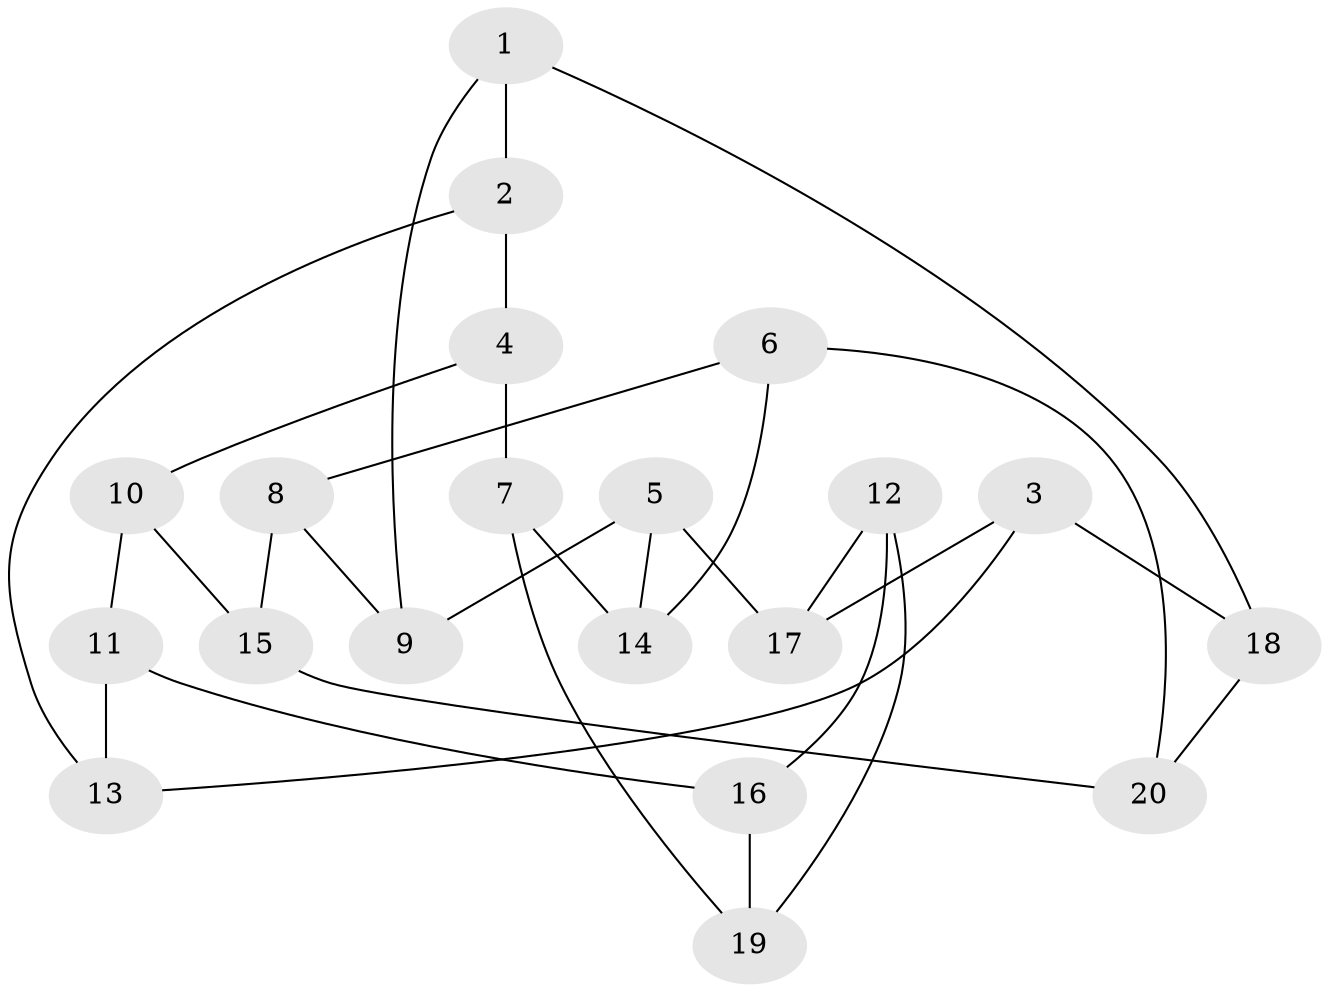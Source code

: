 // Generated by graph-tools (version 1.1) at 2025/46/02/15/25 05:46:28]
// undirected, 20 vertices, 30 edges
graph export_dot {
graph [start="1"]
  node [color=gray90,style=filled];
  1;
  2;
  3;
  4;
  5;
  6;
  7;
  8;
  9;
  10;
  11;
  12;
  13;
  14;
  15;
  16;
  17;
  18;
  19;
  20;
  1 -- 2;
  1 -- 9;
  1 -- 18;
  2 -- 4;
  2 -- 13;
  3 -- 17;
  3 -- 18;
  3 -- 13;
  4 -- 7;
  4 -- 10;
  5 -- 17;
  5 -- 9;
  5 -- 14;
  6 -- 14;
  6 -- 20;
  6 -- 8;
  7 -- 19;
  7 -- 14;
  8 -- 9;
  8 -- 15;
  10 -- 11;
  10 -- 15;
  11 -- 16;
  11 -- 13;
  12 -- 16;
  12 -- 19;
  12 -- 17;
  15 -- 20;
  16 -- 19;
  18 -- 20;
}

